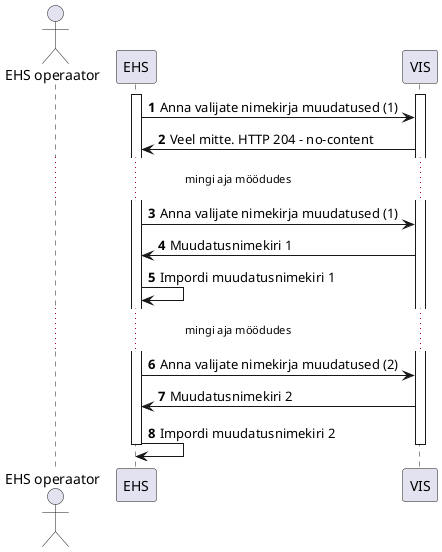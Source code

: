 @startuml
autonumber
actor "EHS operaator" as ac_ehs
participant "EHS" as ehs
participant "VIS" as vis
'actor "VIS operaator" as ac_vis
'participant "RR" as rr

activate vis
'activate rr
activate ehs

ehs -> vis : Anna valijate nimekirja muudatused (1)
vis -> ehs : Veel mitte. HTTP 204 - no-content

...mingi aja möödudes...

ehs -> vis : Anna valijate nimekirja muudatused (1)
vis -> ehs : Muudatusnimekiri 1
ehs -> ehs : Impordi muudatusnimekiri 1

...mingi aja möödudes...

ehs -> vis : Anna valijate nimekirja muudatused (2)
vis -> ehs : Muudatusnimekiri 2
ehs -> ehs : Impordi muudatusnimekiri 2

deactivate vis
'deactivate rr
deactivate ehs
@enduml
